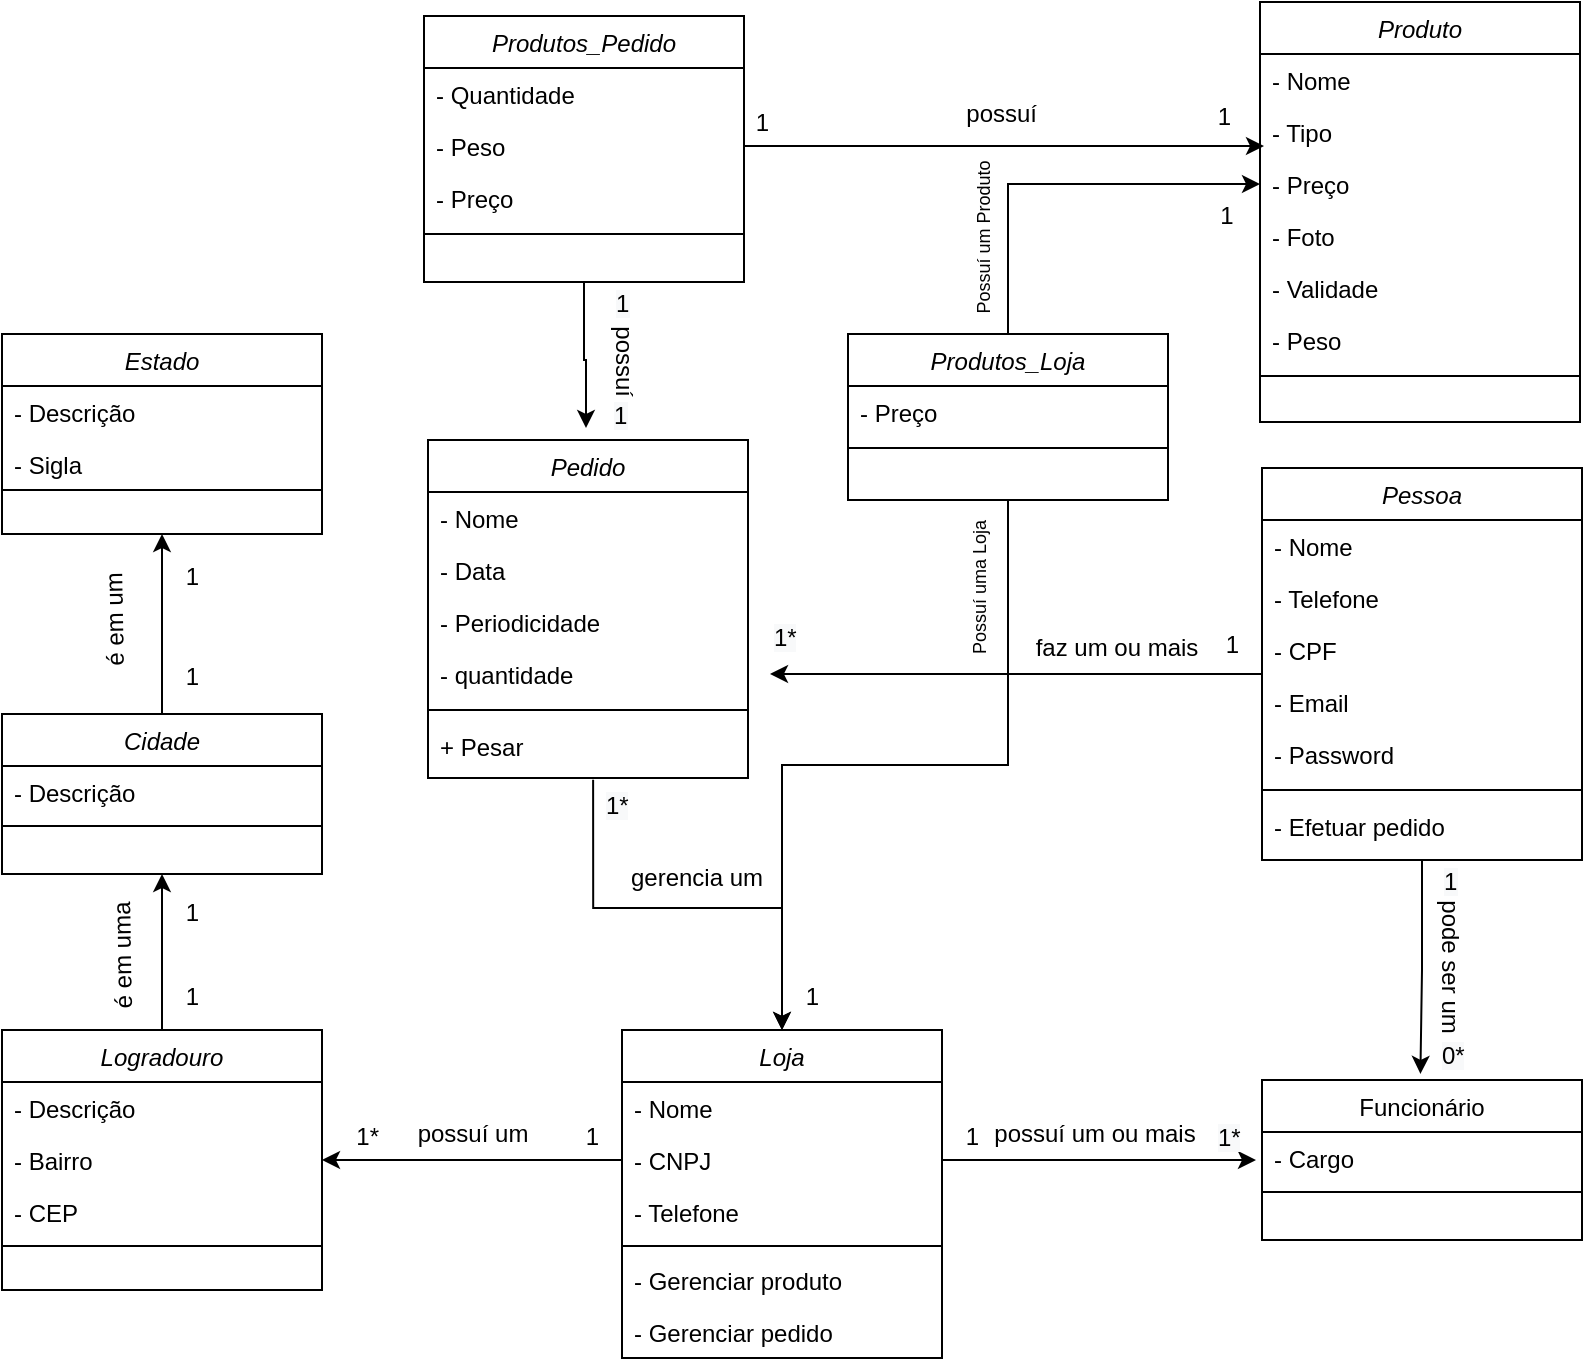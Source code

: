 <mxfile version="20.0.1" type="device"><diagram id="C5RBs43oDa-KdzZeNtuy" name="Page-1"><mxGraphModel dx="2274" dy="1193" grid="0" gridSize="10" guides="0" tooltips="0" connect="1" arrows="1" fold="1" page="1" pageScale="1" pageWidth="827" pageHeight="1169" math="0" shadow="0"><root><mxCell id="WIyWlLk6GJQsqaUBKTNV-0"/><mxCell id="WIyWlLk6GJQsqaUBKTNV-1" parent="WIyWlLk6GJQsqaUBKTNV-0"/><mxCell id="6DlUL70bfJzfM7TMTN5j-74" style="edgeStyle=orthogonalEdgeStyle;rounded=0;orthogonalLoop=1;jettySize=auto;html=1;entryX=0.495;entryY=-0.038;entryDx=0;entryDy=0;entryPerimeter=0;" parent="WIyWlLk6GJQsqaUBKTNV-1" source="zkfFHV4jXpPFQw0GAbJ--0" target="zkfFHV4jXpPFQw0GAbJ--6" edge="1"><mxGeometry relative="1" as="geometry"/></mxCell><mxCell id="6DlUL70bfJzfM7TMTN5j-107" style="edgeStyle=orthogonalEdgeStyle;rounded=0;orthogonalLoop=1;jettySize=auto;html=1;" parent="WIyWlLk6GJQsqaUBKTNV-1" source="zkfFHV4jXpPFQw0GAbJ--0" edge="1"><mxGeometry relative="1" as="geometry"><mxPoint x="404" y="340" as="targetPoint"/><Array as="points"><mxPoint x="609" y="340"/><mxPoint x="609" y="340"/></Array></mxGeometry></mxCell><mxCell id="zkfFHV4jXpPFQw0GAbJ--0" value="Pessoa" style="swimlane;fontStyle=2;align=center;verticalAlign=top;childLayout=stackLayout;horizontal=1;startSize=26;horizontalStack=0;resizeParent=1;resizeLast=0;collapsible=1;marginBottom=0;rounded=0;shadow=0;strokeWidth=1;" parent="WIyWlLk6GJQsqaUBKTNV-1" vertex="1"><mxGeometry x="650" y="237" width="160" height="196" as="geometry"><mxRectangle x="230" y="140" width="160" height="26" as="alternateBounds"/></mxGeometry></mxCell><mxCell id="zkfFHV4jXpPFQw0GAbJ--1" value="- Nome" style="text;align=left;verticalAlign=top;spacingLeft=4;spacingRight=4;overflow=hidden;rotatable=0;points=[[0,0.5],[1,0.5]];portConstraint=eastwest;" parent="zkfFHV4jXpPFQw0GAbJ--0" vertex="1"><mxGeometry y="26" width="160" height="26" as="geometry"/></mxCell><mxCell id="zkfFHV4jXpPFQw0GAbJ--2" value="- Telefone" style="text;align=left;verticalAlign=top;spacingLeft=4;spacingRight=4;overflow=hidden;rotatable=0;points=[[0,0.5],[1,0.5]];portConstraint=eastwest;rounded=0;shadow=0;html=0;" parent="zkfFHV4jXpPFQw0GAbJ--0" vertex="1"><mxGeometry y="52" width="160" height="26" as="geometry"/></mxCell><mxCell id="zkfFHV4jXpPFQw0GAbJ--3" value="- CPF" style="text;align=left;verticalAlign=top;spacingLeft=4;spacingRight=4;overflow=hidden;rotatable=0;points=[[0,0.5],[1,0.5]];portConstraint=eastwest;rounded=0;shadow=0;html=0;" parent="zkfFHV4jXpPFQw0GAbJ--0" vertex="1"><mxGeometry y="78" width="160" height="26" as="geometry"/></mxCell><mxCell id="6DlUL70bfJzfM7TMTN5j-56" value="- Email" style="text;align=left;verticalAlign=top;spacingLeft=4;spacingRight=4;overflow=hidden;rotatable=0;points=[[0,0.5],[1,0.5]];portConstraint=eastwest;rounded=0;shadow=0;html=0;" parent="zkfFHV4jXpPFQw0GAbJ--0" vertex="1"><mxGeometry y="104" width="160" height="26" as="geometry"/></mxCell><mxCell id="KS02dYfbfQ4s7Dr2cTjl-0" value="- Password" style="text;align=left;verticalAlign=top;spacingLeft=4;spacingRight=4;overflow=hidden;rotatable=0;points=[[0,0.5],[1,0.5]];portConstraint=eastwest;rounded=0;shadow=0;html=0;" parent="zkfFHV4jXpPFQw0GAbJ--0" vertex="1"><mxGeometry y="130" width="160" height="26" as="geometry"/></mxCell><mxCell id="zkfFHV4jXpPFQw0GAbJ--4" value="" style="line;html=1;strokeWidth=1;align=left;verticalAlign=middle;spacingTop=-1;spacingLeft=3;spacingRight=3;rotatable=0;labelPosition=right;points=[];portConstraint=eastwest;" parent="zkfFHV4jXpPFQw0GAbJ--0" vertex="1"><mxGeometry y="156" width="160" height="10" as="geometry"/></mxCell><mxCell id="6DlUL70bfJzfM7TMTN5j-122" value="- Efetuar pedido" style="text;align=left;verticalAlign=top;spacingLeft=4;spacingRight=4;overflow=hidden;rotatable=0;points=[[0,0.5],[1,0.5]];portConstraint=eastwest;rounded=0;shadow=0;html=0;" parent="zkfFHV4jXpPFQw0GAbJ--0" vertex="1"><mxGeometry y="166" width="160" height="30" as="geometry"/></mxCell><mxCell id="zkfFHV4jXpPFQw0GAbJ--6" value="Funcionário" style="swimlane;fontStyle=0;align=center;verticalAlign=top;childLayout=stackLayout;horizontal=1;startSize=26;horizontalStack=0;resizeParent=1;resizeLast=0;collapsible=1;marginBottom=0;rounded=0;shadow=0;strokeWidth=1;" parent="WIyWlLk6GJQsqaUBKTNV-1" vertex="1"><mxGeometry x="650" y="543" width="160" height="80" as="geometry"><mxRectangle x="130" y="380" width="160" height="26" as="alternateBounds"/></mxGeometry></mxCell><mxCell id="zkfFHV4jXpPFQw0GAbJ--7" value="- Cargo" style="text;align=left;verticalAlign=top;spacingLeft=4;spacingRight=4;overflow=hidden;rotatable=0;points=[[0,0.5],[1,0.5]];portConstraint=eastwest;" parent="zkfFHV4jXpPFQw0GAbJ--6" vertex="1"><mxGeometry y="26" width="160" height="26" as="geometry"/></mxCell><mxCell id="zkfFHV4jXpPFQw0GAbJ--9" value="" style="line;html=1;strokeWidth=1;align=left;verticalAlign=middle;spacingTop=-1;spacingLeft=3;spacingRight=3;rotatable=0;labelPosition=right;points=[];portConstraint=eastwest;" parent="zkfFHV4jXpPFQw0GAbJ--6" vertex="1"><mxGeometry y="52" width="160" height="8" as="geometry"/></mxCell><mxCell id="6DlUL70bfJzfM7TMTN5j-0" value="Estado" style="swimlane;fontStyle=2;align=center;verticalAlign=top;childLayout=stackLayout;horizontal=1;startSize=26;horizontalStack=0;resizeParent=1;resizeLast=0;collapsible=1;marginBottom=0;rounded=0;shadow=0;strokeWidth=1;" parent="WIyWlLk6GJQsqaUBKTNV-1" vertex="1"><mxGeometry x="20" y="170" width="160" height="100" as="geometry"><mxRectangle x="230" y="140" width="160" height="26" as="alternateBounds"/></mxGeometry></mxCell><mxCell id="6DlUL70bfJzfM7TMTN5j-2" value="- Descrição" style="text;align=left;verticalAlign=top;spacingLeft=4;spacingRight=4;overflow=hidden;rotatable=0;points=[[0,0.5],[1,0.5]];portConstraint=eastwest;rounded=0;shadow=0;html=0;" parent="6DlUL70bfJzfM7TMTN5j-0" vertex="1"><mxGeometry y="26" width="160" height="26" as="geometry"/></mxCell><mxCell id="6DlUL70bfJzfM7TMTN5j-3" value="- Sigla" style="text;align=left;verticalAlign=top;spacingLeft=4;spacingRight=4;overflow=hidden;rotatable=0;points=[[0,0.5],[1,0.5]];portConstraint=eastwest;rounded=0;shadow=0;html=0;" parent="6DlUL70bfJzfM7TMTN5j-0" vertex="1"><mxGeometry y="52" width="160" height="18" as="geometry"/></mxCell><mxCell id="6DlUL70bfJzfM7TMTN5j-4" value="" style="line;html=1;strokeWidth=1;align=left;verticalAlign=middle;spacingTop=-1;spacingLeft=3;spacingRight=3;rotatable=0;labelPosition=right;points=[];portConstraint=eastwest;" parent="6DlUL70bfJzfM7TMTN5j-0" vertex="1"><mxGeometry y="70" width="160" height="16" as="geometry"/></mxCell><mxCell id="6DlUL70bfJzfM7TMTN5j-30" style="edgeStyle=orthogonalEdgeStyle;rounded=0;orthogonalLoop=1;jettySize=auto;html=1;entryX=0.5;entryY=1;entryDx=0;entryDy=0;" parent="WIyWlLk6GJQsqaUBKTNV-1" source="6DlUL70bfJzfM7TMTN5j-6" target="6DlUL70bfJzfM7TMTN5j-0" edge="1"><mxGeometry relative="1" as="geometry"/></mxCell><mxCell id="6DlUL70bfJzfM7TMTN5j-6" value="Cidade" style="swimlane;fontStyle=2;align=center;verticalAlign=top;childLayout=stackLayout;horizontal=1;startSize=26;horizontalStack=0;resizeParent=1;resizeLast=0;collapsible=1;marginBottom=0;rounded=0;shadow=0;strokeWidth=1;" parent="WIyWlLk6GJQsqaUBKTNV-1" vertex="1"><mxGeometry x="20" y="360" width="160" height="80" as="geometry"><mxRectangle x="230" y="140" width="160" height="26" as="alternateBounds"/></mxGeometry></mxCell><mxCell id="6DlUL70bfJzfM7TMTN5j-7" value="- Descrição" style="text;align=left;verticalAlign=top;spacingLeft=4;spacingRight=4;overflow=hidden;rotatable=0;points=[[0,0.5],[1,0.5]];portConstraint=eastwest;rounded=0;shadow=0;html=0;" parent="6DlUL70bfJzfM7TMTN5j-6" vertex="1"><mxGeometry y="26" width="160" height="26" as="geometry"/></mxCell><mxCell id="6DlUL70bfJzfM7TMTN5j-9" value="" style="line;html=1;strokeWidth=1;align=left;verticalAlign=middle;spacingTop=-1;spacingLeft=3;spacingRight=3;rotatable=0;labelPosition=right;points=[];portConstraint=eastwest;" parent="6DlUL70bfJzfM7TMTN5j-6" vertex="1"><mxGeometry y="52" width="160" height="8" as="geometry"/></mxCell><mxCell id="6DlUL70bfJzfM7TMTN5j-29" style="edgeStyle=orthogonalEdgeStyle;rounded=0;orthogonalLoop=1;jettySize=auto;html=1;entryX=0.5;entryY=1;entryDx=0;entryDy=0;" parent="WIyWlLk6GJQsqaUBKTNV-1" source="6DlUL70bfJzfM7TMTN5j-14" target="6DlUL70bfJzfM7TMTN5j-6" edge="1"><mxGeometry relative="1" as="geometry"/></mxCell><mxCell id="6DlUL70bfJzfM7TMTN5j-14" value="Logradouro" style="swimlane;fontStyle=2;align=center;verticalAlign=top;childLayout=stackLayout;horizontal=1;startSize=26;horizontalStack=0;resizeParent=1;resizeLast=0;collapsible=1;marginBottom=0;rounded=0;shadow=0;strokeWidth=1;" parent="WIyWlLk6GJQsqaUBKTNV-1" vertex="1"><mxGeometry x="20" y="518" width="160" height="130" as="geometry"><mxRectangle x="230" y="140" width="160" height="26" as="alternateBounds"/></mxGeometry></mxCell><mxCell id="6DlUL70bfJzfM7TMTN5j-15" value="- Descrição" style="text;align=left;verticalAlign=top;spacingLeft=4;spacingRight=4;overflow=hidden;rotatable=0;points=[[0,0.5],[1,0.5]];portConstraint=eastwest;rounded=0;shadow=0;html=0;" parent="6DlUL70bfJzfM7TMTN5j-14" vertex="1"><mxGeometry y="26" width="160" height="26" as="geometry"/></mxCell><mxCell id="6DlUL70bfJzfM7TMTN5j-26" value="- Bairro&#10;" style="text;align=left;verticalAlign=top;spacingLeft=4;spacingRight=4;overflow=hidden;rotatable=0;points=[[0,0.5],[1,0.5]];portConstraint=eastwest;rounded=0;shadow=0;html=0;" parent="6DlUL70bfJzfM7TMTN5j-14" vertex="1"><mxGeometry y="52" width="160" height="26" as="geometry"/></mxCell><mxCell id="6DlUL70bfJzfM7TMTN5j-27" value="- CEP" style="text;align=left;verticalAlign=top;spacingLeft=4;spacingRight=4;overflow=hidden;rotatable=0;points=[[0,0.5],[1,0.5]];portConstraint=eastwest;rounded=0;shadow=0;html=0;" parent="6DlUL70bfJzfM7TMTN5j-14" vertex="1"><mxGeometry y="78" width="160" height="26" as="geometry"/></mxCell><mxCell id="6DlUL70bfJzfM7TMTN5j-16" value="" style="line;html=1;strokeWidth=1;align=left;verticalAlign=middle;spacingTop=-1;spacingLeft=3;spacingRight=3;rotatable=0;labelPosition=right;points=[];portConstraint=eastwest;" parent="6DlUL70bfJzfM7TMTN5j-14" vertex="1"><mxGeometry y="104" width="160" height="8" as="geometry"/></mxCell><mxCell id="6DlUL70bfJzfM7TMTN5j-34" value="1" style="resizable=0;align=right;verticalAlign=bottom;labelBackgroundColor=none;fontSize=12;" parent="WIyWlLk6GJQsqaUBKTNV-1" connectable="0" vertex="1"><mxGeometry x="120" y="468.003" as="geometry"/></mxCell><mxCell id="6DlUL70bfJzfM7TMTN5j-35" value="1" style="resizable=0;align=right;verticalAlign=bottom;labelBackgroundColor=none;fontSize=12;" parent="WIyWlLk6GJQsqaUBKTNV-1" connectable="0" vertex="1"><mxGeometry x="120" y="510.003" as="geometry"/></mxCell><mxCell id="6DlUL70bfJzfM7TMTN5j-37" value="1" style="resizable=0;align=right;verticalAlign=bottom;labelBackgroundColor=none;fontSize=12;" parent="WIyWlLk6GJQsqaUBKTNV-1" connectable="0" vertex="1"><mxGeometry x="120" y="300.003" as="geometry"/></mxCell><mxCell id="6DlUL70bfJzfM7TMTN5j-38" value="1" style="resizable=0;align=right;verticalAlign=bottom;labelBackgroundColor=none;fontSize=12;" parent="WIyWlLk6GJQsqaUBKTNV-1" connectable="0" vertex="1"><mxGeometry x="120" y="350.003" as="geometry"/></mxCell><mxCell id="6DlUL70bfJzfM7TMTN5j-39" value="é em uma" style="text;html=1;resizable=0;points=[];;align=center;verticalAlign=middle;labelBackgroundColor=none;rounded=0;shadow=0;strokeWidth=1;fontSize=12;rotation=-91;" parent="WIyWlLk6GJQsqaUBKTNV-1" vertex="1" connectable="0"><mxGeometry x="80" y="481.003" as="geometry"/></mxCell><mxCell id="6DlUL70bfJzfM7TMTN5j-40" value="é em um" style="text;html=1;resizable=0;points=[];;align=center;verticalAlign=middle;labelBackgroundColor=none;rounded=0;shadow=0;strokeWidth=1;fontSize=12;rotation=-91;" parent="WIyWlLk6GJQsqaUBKTNV-1" vertex="1" connectable="0"><mxGeometry x="70" y="290.003" as="geometry"><mxPoint x="-23.101" y="5.598" as="offset"/></mxGeometry></mxCell><mxCell id="6DlUL70bfJzfM7TMTN5j-42" value="Loja" style="swimlane;fontStyle=2;align=center;verticalAlign=top;childLayout=stackLayout;horizontal=1;startSize=26;horizontalStack=0;resizeParent=1;resizeLast=0;collapsible=1;marginBottom=0;rounded=0;shadow=0;strokeWidth=1;" parent="WIyWlLk6GJQsqaUBKTNV-1" vertex="1"><mxGeometry x="330" y="518" width="160" height="164" as="geometry"><mxRectangle x="230" y="140" width="160" height="26" as="alternateBounds"/></mxGeometry></mxCell><mxCell id="6DlUL70bfJzfM7TMTN5j-43" value="- Nome" style="text;align=left;verticalAlign=top;spacingLeft=4;spacingRight=4;overflow=hidden;rotatable=0;points=[[0,0.5],[1,0.5]];portConstraint=eastwest;rounded=0;shadow=0;html=0;" parent="6DlUL70bfJzfM7TMTN5j-42" vertex="1"><mxGeometry y="26" width="160" height="26" as="geometry"/></mxCell><mxCell id="6DlUL70bfJzfM7TMTN5j-44" value="- CNPJ" style="text;align=left;verticalAlign=top;spacingLeft=4;spacingRight=4;overflow=hidden;rotatable=0;points=[[0,0.5],[1,0.5]];portConstraint=eastwest;rounded=0;shadow=0;html=0;" parent="6DlUL70bfJzfM7TMTN5j-42" vertex="1"><mxGeometry y="52" width="160" height="26" as="geometry"/></mxCell><mxCell id="6DlUL70bfJzfM7TMTN5j-45" value="- Telefone" style="text;align=left;verticalAlign=top;spacingLeft=4;spacingRight=4;overflow=hidden;rotatable=0;points=[[0,0.5],[1,0.5]];portConstraint=eastwest;rounded=0;shadow=0;html=0;" parent="6DlUL70bfJzfM7TMTN5j-42" vertex="1"><mxGeometry y="78" width="160" height="26" as="geometry"/></mxCell><mxCell id="6DlUL70bfJzfM7TMTN5j-46" value="" style="line;html=1;strokeWidth=1;align=left;verticalAlign=middle;spacingTop=-1;spacingLeft=3;spacingRight=3;rotatable=0;labelPosition=right;points=[];portConstraint=eastwest;" parent="6DlUL70bfJzfM7TMTN5j-42" vertex="1"><mxGeometry y="104" width="160" height="8" as="geometry"/></mxCell><mxCell id="6DlUL70bfJzfM7TMTN5j-124" value="- Gerenciar produto" style="text;align=left;verticalAlign=top;spacingLeft=4;spacingRight=4;overflow=hidden;rotatable=0;points=[[0,0.5],[1,0.5]];portConstraint=eastwest;rounded=0;shadow=0;html=0;" parent="6DlUL70bfJzfM7TMTN5j-42" vertex="1"><mxGeometry y="112" width="160" height="26" as="geometry"/></mxCell><mxCell id="6DlUL70bfJzfM7TMTN5j-125" value="- Gerenciar pedido " style="text;align=left;verticalAlign=top;spacingLeft=4;spacingRight=4;overflow=hidden;rotatable=0;points=[[0,0.5],[1,0.5]];portConstraint=eastwest;rounded=0;shadow=0;html=0;" parent="6DlUL70bfJzfM7TMTN5j-42" vertex="1"><mxGeometry y="138" width="160" height="26" as="geometry"/></mxCell><mxCell id="6DlUL70bfJzfM7TMTN5j-47" value="1*" style="resizable=0;align=right;verticalAlign=bottom;labelBackgroundColor=none;fontSize=12;" parent="WIyWlLk6GJQsqaUBKTNV-1" connectable="0" vertex="1"><mxGeometry x="210" y="580.003" as="geometry"/></mxCell><mxCell id="6DlUL70bfJzfM7TMTN5j-50" style="edgeStyle=orthogonalEdgeStyle;rounded=0;orthogonalLoop=1;jettySize=auto;html=1;entryX=1;entryY=0.5;entryDx=0;entryDy=0;" parent="WIyWlLk6GJQsqaUBKTNV-1" source="6DlUL70bfJzfM7TMTN5j-44" target="6DlUL70bfJzfM7TMTN5j-26" edge="1"><mxGeometry relative="1" as="geometry"/></mxCell><mxCell id="6DlUL70bfJzfM7TMTN5j-51" value="1" style="resizable=0;align=right;verticalAlign=bottom;labelBackgroundColor=none;fontSize=12;" parent="WIyWlLk6GJQsqaUBKTNV-1" connectable="0" vertex="1"><mxGeometry x="320" y="580.003" as="geometry"/></mxCell><mxCell id="6DlUL70bfJzfM7TMTN5j-52" value="possuí um" style="text;html=1;align=center;verticalAlign=middle;resizable=0;points=[];autosize=1;strokeColor=none;fillColor=none;" parent="WIyWlLk6GJQsqaUBKTNV-1" vertex="1"><mxGeometry x="220" y="560" width="70" height="20" as="geometry"/></mxCell><mxCell id="6DlUL70bfJzfM7TMTN5j-65" style="edgeStyle=orthogonalEdgeStyle;rounded=0;orthogonalLoop=1;jettySize=auto;html=1;" parent="WIyWlLk6GJQsqaUBKTNV-1" source="6DlUL70bfJzfM7TMTN5j-44" edge="1"><mxGeometry relative="1" as="geometry"><mxPoint x="647" y="583" as="targetPoint"/></mxGeometry></mxCell><mxCell id="6DlUL70bfJzfM7TMTN5j-67" value="1" style="resizable=0;align=right;verticalAlign=bottom;labelBackgroundColor=none;fontSize=12;" parent="WIyWlLk6GJQsqaUBKTNV-1" connectable="0" vertex="1"><mxGeometry x="510" y="580.003" as="geometry"/></mxCell><mxCell id="6DlUL70bfJzfM7TMTN5j-69" value="&lt;span style=&quot;color: rgb(0, 0, 0); font-family: helvetica; font-size: 12px; font-style: normal; font-weight: 400; letter-spacing: normal; text-align: right; text-indent: 0px; text-transform: none; word-spacing: 0px; background-color: rgb(248, 249, 250); display: inline; float: none;&quot;&gt;1*&lt;/span&gt;" style="text;whiteSpace=wrap;html=1;" parent="WIyWlLk6GJQsqaUBKTNV-1" vertex="1"><mxGeometry x="626" y="558" width="40" height="30" as="geometry"/></mxCell><mxCell id="6DlUL70bfJzfM7TMTN5j-70" value="possuí um ou mais" style="text;html=1;align=center;verticalAlign=middle;resizable=0;points=[];autosize=1;strokeColor=none;fillColor=none;" parent="WIyWlLk6GJQsqaUBKTNV-1" vertex="1"><mxGeometry x="506" y="560" width="120" height="20" as="geometry"/></mxCell><mxCell id="6DlUL70bfJzfM7TMTN5j-75" value="&lt;span style=&quot;color: rgb(0 , 0 , 0) ; font-family: &amp;#34;helvetica&amp;#34; ; font-size: 12px ; font-style: normal ; font-weight: 400 ; letter-spacing: normal ; text-align: right ; text-indent: 0px ; text-transform: none ; word-spacing: 0px ; background-color: rgb(248 , 249 , 250) ; display: inline ; float: none&quot;&gt;0*&lt;/span&gt;" style="text;whiteSpace=wrap;html=1;" parent="WIyWlLk6GJQsqaUBKTNV-1" vertex="1"><mxGeometry x="738" y="517" width="40" height="30" as="geometry"/></mxCell><mxCell id="6DlUL70bfJzfM7TMTN5j-77" value="&lt;span style=&quot;color: rgb(0, 0, 0); font-family: helvetica; font-size: 12px; font-style: normal; font-weight: 400; letter-spacing: normal; text-align: right; text-indent: 0px; text-transform: none; word-spacing: 0px; background-color: rgb(248, 249, 250); display: inline; float: none;&quot;&gt;1&lt;/span&gt;" style="text;whiteSpace=wrap;html=1;" parent="WIyWlLk6GJQsqaUBKTNV-1" vertex="1"><mxGeometry x="739" y="430" width="30" height="30" as="geometry"/></mxCell><mxCell id="6DlUL70bfJzfM7TMTN5j-78" value="pode ser um" style="text;html=1;align=center;verticalAlign=middle;resizable=0;points=[];autosize=1;strokeColor=none;fillColor=none;rotation=90;" parent="WIyWlLk6GJQsqaUBKTNV-1" vertex="1"><mxGeometry x="704" y="476" width="80" height="20" as="geometry"/></mxCell><mxCell id="6DlUL70bfJzfM7TMTN5j-79" value="Produto" style="swimlane;fontStyle=2;align=center;verticalAlign=top;childLayout=stackLayout;horizontal=1;startSize=26;horizontalStack=0;resizeParent=1;resizeLast=0;collapsible=1;marginBottom=0;rounded=0;shadow=0;strokeWidth=1;" parent="WIyWlLk6GJQsqaUBKTNV-1" vertex="1"><mxGeometry x="649" y="4" width="160" height="210" as="geometry"><mxRectangle x="230" y="140" width="160" height="26" as="alternateBounds"/></mxGeometry></mxCell><mxCell id="6DlUL70bfJzfM7TMTN5j-80" value="- Nome" style="text;align=left;verticalAlign=top;spacingLeft=4;spacingRight=4;overflow=hidden;rotatable=0;points=[[0,0.5],[1,0.5]];portConstraint=eastwest;" parent="6DlUL70bfJzfM7TMTN5j-79" vertex="1"><mxGeometry y="26" width="160" height="26" as="geometry"/></mxCell><mxCell id="6DlUL70bfJzfM7TMTN5j-81" value="- Tipo" style="text;align=left;verticalAlign=top;spacingLeft=4;spacingRight=4;overflow=hidden;rotatable=0;points=[[0,0.5],[1,0.5]];portConstraint=eastwest;rounded=0;shadow=0;html=0;" parent="6DlUL70bfJzfM7TMTN5j-79" vertex="1"><mxGeometry y="52" width="160" height="26" as="geometry"/></mxCell><mxCell id="6DlUL70bfJzfM7TMTN5j-82" value="- Preço" style="text;align=left;verticalAlign=top;spacingLeft=4;spacingRight=4;overflow=hidden;rotatable=0;points=[[0,0.5],[1,0.5]];portConstraint=eastwest;rounded=0;shadow=0;html=0;" parent="6DlUL70bfJzfM7TMTN5j-79" vertex="1"><mxGeometry y="78" width="160" height="26" as="geometry"/></mxCell><mxCell id="6DlUL70bfJzfM7TMTN5j-83" value="- Foto" style="text;align=left;verticalAlign=top;spacingLeft=4;spacingRight=4;overflow=hidden;rotatable=0;points=[[0,0.5],[1,0.5]];portConstraint=eastwest;rounded=0;shadow=0;html=0;" parent="6DlUL70bfJzfM7TMTN5j-79" vertex="1"><mxGeometry y="104" width="160" height="26" as="geometry"/></mxCell><mxCell id="6DlUL70bfJzfM7TMTN5j-85" value="- Validade" style="text;align=left;verticalAlign=top;spacingLeft=4;spacingRight=4;overflow=hidden;rotatable=0;points=[[0,0.5],[1,0.5]];portConstraint=eastwest;rounded=0;shadow=0;html=0;" parent="6DlUL70bfJzfM7TMTN5j-79" vertex="1"><mxGeometry y="130" width="160" height="26" as="geometry"/></mxCell><mxCell id="6DlUL70bfJzfM7TMTN5j-86" value="- Peso" style="text;align=left;verticalAlign=top;spacingLeft=4;spacingRight=4;overflow=hidden;rotatable=0;points=[[0,0.5],[1,0.5]];portConstraint=eastwest;rounded=0;shadow=0;html=0;" parent="6DlUL70bfJzfM7TMTN5j-79" vertex="1"><mxGeometry y="156" width="160" height="26" as="geometry"/></mxCell><mxCell id="6DlUL70bfJzfM7TMTN5j-84" value="" style="line;html=1;strokeWidth=1;align=left;verticalAlign=middle;spacingTop=-1;spacingLeft=3;spacingRight=3;rotatable=0;labelPosition=right;points=[];portConstraint=eastwest;" parent="6DlUL70bfJzfM7TMTN5j-79" vertex="1"><mxGeometry y="182" width="160" height="10" as="geometry"/></mxCell><mxCell id="6DlUL70bfJzfM7TMTN5j-103" style="edgeStyle=orthogonalEdgeStyle;rounded=0;orthogonalLoop=1;jettySize=auto;html=1;entryX=0.5;entryY=0;entryDx=0;entryDy=0;exitX=0.516;exitY=1.031;exitDx=0;exitDy=0;exitPerimeter=0;" parent="WIyWlLk6GJQsqaUBKTNV-1" source="6DlUL70bfJzfM7TMTN5j-126" target="6DlUL70bfJzfM7TMTN5j-42" edge="1"><mxGeometry relative="1" as="geometry"><mxPoint x="316" y="457" as="sourcePoint"/><Array as="points"><mxPoint x="316" y="457"/><mxPoint x="410" y="457"/></Array></mxGeometry></mxCell><mxCell id="6DlUL70bfJzfM7TMTN5j-87" value="Pedido" style="swimlane;fontStyle=2;align=center;verticalAlign=top;childLayout=stackLayout;horizontal=1;startSize=26;horizontalStack=0;resizeParent=1;resizeLast=0;collapsible=1;marginBottom=0;rounded=0;shadow=0;strokeWidth=1;" parent="WIyWlLk6GJQsqaUBKTNV-1" vertex="1"><mxGeometry x="233" y="223" width="160" height="169" as="geometry"><mxRectangle x="230" y="140" width="160" height="26" as="alternateBounds"/></mxGeometry></mxCell><mxCell id="6DlUL70bfJzfM7TMTN5j-88" value="- Nome" style="text;align=left;verticalAlign=top;spacingLeft=4;spacingRight=4;overflow=hidden;rotatable=0;points=[[0,0.5],[1,0.5]];portConstraint=eastwest;" parent="6DlUL70bfJzfM7TMTN5j-87" vertex="1"><mxGeometry y="26" width="160" height="26" as="geometry"/></mxCell><mxCell id="14K3p95QoHnaTUl8JZn3-0" value="- Data" style="text;align=left;verticalAlign=top;spacingLeft=4;spacingRight=4;overflow=hidden;rotatable=0;points=[[0,0.5],[1,0.5]];portConstraint=eastwest;rounded=0;shadow=0;html=0;" vertex="1" parent="6DlUL70bfJzfM7TMTN5j-87"><mxGeometry y="52" width="160" height="26" as="geometry"/></mxCell><mxCell id="6DlUL70bfJzfM7TMTN5j-89" value="- Periodicidade" style="text;align=left;verticalAlign=top;spacingLeft=4;spacingRight=4;overflow=hidden;rotatable=0;points=[[0,0.5],[1,0.5]];portConstraint=eastwest;rounded=0;shadow=0;html=0;" parent="6DlUL70bfJzfM7TMTN5j-87" vertex="1"><mxGeometry y="78" width="160" height="26" as="geometry"/></mxCell><mxCell id="14K3p95QoHnaTUl8JZn3-1" value="- quantidade&#10;" style="text;align=left;verticalAlign=top;spacingLeft=4;spacingRight=4;overflow=hidden;rotatable=0;points=[[0,0.5],[1,0.5]];portConstraint=eastwest;rounded=0;shadow=0;html=0;" vertex="1" parent="6DlUL70bfJzfM7TMTN5j-87"><mxGeometry y="104" width="160" height="26" as="geometry"/></mxCell><mxCell id="6DlUL70bfJzfM7TMTN5j-94" value="" style="line;html=1;strokeWidth=1;align=left;verticalAlign=middle;spacingTop=-1;spacingLeft=3;spacingRight=3;rotatable=0;labelPosition=right;points=[];portConstraint=eastwest;" parent="6DlUL70bfJzfM7TMTN5j-87" vertex="1"><mxGeometry y="130" width="160" height="10" as="geometry"/></mxCell><mxCell id="6DlUL70bfJzfM7TMTN5j-126" value="+ Pesar" style="text;align=left;verticalAlign=top;spacingLeft=4;spacingRight=4;overflow=hidden;rotatable=0;points=[[0,0.5],[1,0.5]];portConstraint=eastwest;rounded=0;shadow=0;html=0;" parent="6DlUL70bfJzfM7TMTN5j-87" vertex="1"><mxGeometry y="140" width="160" height="29" as="geometry"/></mxCell><mxCell id="6DlUL70bfJzfM7TMTN5j-112" style="edgeStyle=orthogonalEdgeStyle;rounded=0;orthogonalLoop=1;jettySize=auto;html=1;" parent="WIyWlLk6GJQsqaUBKTNV-1" source="6DlUL70bfJzfM7TMTN5j-95" edge="1"><mxGeometry relative="1" as="geometry"><mxPoint x="312" y="217" as="targetPoint"/><Array as="points"><mxPoint x="311" y="183"/><mxPoint x="312" y="183"/></Array></mxGeometry></mxCell><mxCell id="6DlUL70bfJzfM7TMTN5j-95" value="Produtos_Pedido" style="swimlane;fontStyle=2;align=center;verticalAlign=top;childLayout=stackLayout;horizontal=1;startSize=26;horizontalStack=0;resizeParent=1;resizeLast=0;collapsible=1;marginBottom=0;rounded=0;shadow=0;strokeWidth=1;" parent="WIyWlLk6GJQsqaUBKTNV-1" vertex="1"><mxGeometry x="231" y="11" width="160" height="133" as="geometry"><mxRectangle x="230" y="140" width="160" height="26" as="alternateBounds"/></mxGeometry></mxCell><mxCell id="6DlUL70bfJzfM7TMTN5j-96" value="- Quantidade" style="text;align=left;verticalAlign=top;spacingLeft=4;spacingRight=4;overflow=hidden;rotatable=0;points=[[0,0.5],[1,0.5]];portConstraint=eastwest;" parent="6DlUL70bfJzfM7TMTN5j-95" vertex="1"><mxGeometry y="26" width="160" height="26" as="geometry"/></mxCell><mxCell id="6DlUL70bfJzfM7TMTN5j-97" value="- Peso" style="text;align=left;verticalAlign=top;spacingLeft=4;spacingRight=4;overflow=hidden;rotatable=0;points=[[0,0.5],[1,0.5]];portConstraint=eastwest;rounded=0;shadow=0;html=0;" parent="6DlUL70bfJzfM7TMTN5j-95" vertex="1"><mxGeometry y="52" width="160" height="26" as="geometry"/></mxCell><mxCell id="14K3p95QoHnaTUl8JZn3-4" value="- Preço&#10;" style="text;align=left;verticalAlign=top;spacingLeft=4;spacingRight=4;overflow=hidden;rotatable=0;points=[[0,0.5],[1,0.5]];portConstraint=eastwest;rounded=0;shadow=0;html=0;" vertex="1" parent="6DlUL70bfJzfM7TMTN5j-95"><mxGeometry y="78" width="160" height="26" as="geometry"/></mxCell><mxCell id="6DlUL70bfJzfM7TMTN5j-102" value="" style="line;html=1;strokeWidth=1;align=left;verticalAlign=middle;spacingTop=-1;spacingLeft=3;spacingRight=3;rotatable=0;labelPosition=right;points=[];portConstraint=eastwest;" parent="6DlUL70bfJzfM7TMTN5j-95" vertex="1"><mxGeometry y="104" width="160" height="10" as="geometry"/></mxCell><mxCell id="6DlUL70bfJzfM7TMTN5j-104" value="1" style="resizable=0;align=right;verticalAlign=bottom;labelBackgroundColor=none;fontSize=12;" parent="WIyWlLk6GJQsqaUBKTNV-1" connectable="0" vertex="1"><mxGeometry x="430" y="510.003" as="geometry"/></mxCell><mxCell id="6DlUL70bfJzfM7TMTN5j-105" value="&lt;span style=&quot;color: rgb(0, 0, 0); font-family: helvetica; font-size: 12px; font-style: normal; font-weight: 400; letter-spacing: normal; text-align: right; text-indent: 0px; text-transform: none; word-spacing: 0px; background-color: rgb(248, 249, 250); display: inline; float: none;&quot;&gt;1*&lt;/span&gt;" style="text;whiteSpace=wrap;html=1;" parent="WIyWlLk6GJQsqaUBKTNV-1" vertex="1"><mxGeometry x="320" y="392" width="40" height="30" as="geometry"/></mxCell><mxCell id="6DlUL70bfJzfM7TMTN5j-108" value="&lt;span style=&quot;color: rgb(0, 0, 0); font-family: helvetica; font-size: 12px; font-style: normal; font-weight: 400; letter-spacing: normal; text-align: right; text-indent: 0px; text-transform: none; word-spacing: 0px; background-color: rgb(248, 249, 250); display: inline; float: none;&quot;&gt;1*&lt;/span&gt;" style="text;whiteSpace=wrap;html=1;" parent="WIyWlLk6GJQsqaUBKTNV-1" vertex="1"><mxGeometry x="404" y="308" width="40" height="30" as="geometry"/></mxCell><mxCell id="6DlUL70bfJzfM7TMTN5j-109" value="1" style="resizable=0;align=right;verticalAlign=bottom;labelBackgroundColor=none;fontSize=12;" parent="WIyWlLk6GJQsqaUBKTNV-1" connectable="0" vertex="1"><mxGeometry x="409" y="91.003" as="geometry"><mxPoint x="-4" y="-18" as="offset"/></mxGeometry></mxCell><mxCell id="6DlUL70bfJzfM7TMTN5j-110" value="faz um ou mais" style="text;html=1;align=center;verticalAlign=middle;resizable=0;points=[];autosize=1;strokeColor=none;fillColor=none;" parent="WIyWlLk6GJQsqaUBKTNV-1" vertex="1"><mxGeometry x="527" y="317" width="100" height="20" as="geometry"/></mxCell><mxCell id="6DlUL70bfJzfM7TMTN5j-111" value="gerencia um" style="text;html=1;align=center;verticalAlign=middle;resizable=0;points=[];autosize=1;strokeColor=none;fillColor=none;rotation=0;" parent="WIyWlLk6GJQsqaUBKTNV-1" vertex="1"><mxGeometry x="327" y="432" width="80" height="20" as="geometry"/></mxCell><mxCell id="6DlUL70bfJzfM7TMTN5j-113" style="edgeStyle=orthogonalEdgeStyle;rounded=0;orthogonalLoop=1;jettySize=auto;html=1;" parent="WIyWlLk6GJQsqaUBKTNV-1" source="6DlUL70bfJzfM7TMTN5j-97" edge="1"><mxGeometry relative="1" as="geometry"><mxPoint x="651" y="76" as="targetPoint"/></mxGeometry></mxCell><mxCell id="6DlUL70bfJzfM7TMTN5j-115" value="&lt;span style=&quot;color: rgb(0 , 0 , 0) ; font-family: &amp;#34;helvetica&amp;#34; ; font-size: 12px ; font-style: normal ; font-weight: 400 ; letter-spacing: normal ; text-align: right ; text-indent: 0px ; text-transform: none ; word-spacing: 0px ; background-color: rgb(248 , 249 , 250) ; display: inline ; float: none&quot;&gt;1&lt;/span&gt;" style="text;whiteSpace=wrap;html=1;" parent="WIyWlLk6GJQsqaUBKTNV-1" vertex="1"><mxGeometry x="324" y="197" width="40" height="30" as="geometry"/></mxCell><mxCell id="6DlUL70bfJzfM7TMTN5j-116" value="&lt;span style=&quot;color: rgb(0 , 0 , 0) ; font-family: &amp;#34;helvetica&amp;#34; ; font-size: 12px ; font-style: normal ; font-weight: 400 ; letter-spacing: normal ; text-align: right ; text-indent: 0px ; text-transform: none ; word-spacing: 0px ; background-color: rgb(248 , 249 , 250) ; display: inline ; float: none&quot;&gt;1&lt;/span&gt;" style="text;whiteSpace=wrap;html=1;" parent="WIyWlLk6GJQsqaUBKTNV-1" vertex="1"><mxGeometry x="325" y="141" width="40" height="30" as="geometry"/></mxCell><mxCell id="6DlUL70bfJzfM7TMTN5j-117" value="possuí&amp;nbsp;" style="text;html=1;align=center;verticalAlign=middle;resizable=0;points=[];autosize=1;strokeColor=none;fillColor=none;rotation=90;" parent="WIyWlLk6GJQsqaUBKTNV-1" vertex="1"><mxGeometry x="306" y="175" width="50" height="20" as="geometry"/></mxCell><mxCell id="6DlUL70bfJzfM7TMTN5j-120" value="1" style="resizable=0;align=right;verticalAlign=bottom;labelBackgroundColor=none;fontSize=12;" parent="WIyWlLk6GJQsqaUBKTNV-1" connectable="0" vertex="1"><mxGeometry x="640" y="334.003" as="geometry"/></mxCell><mxCell id="6DlUL70bfJzfM7TMTN5j-121" value="1" style="resizable=0;align=right;verticalAlign=bottom;labelBackgroundColor=none;fontSize=12;" parent="WIyWlLk6GJQsqaUBKTNV-1" connectable="0" vertex="1"><mxGeometry x="639" y="89.003" as="geometry"><mxPoint x="-3" y="-19" as="offset"/></mxGeometry></mxCell><mxCell id="6DlUL70bfJzfM7TMTN5j-127" value="possuí&amp;nbsp;" style="text;html=1;align=center;verticalAlign=middle;resizable=0;points=[];autosize=1;strokeColor=none;fillColor=none;rotation=0;" parent="WIyWlLk6GJQsqaUBKTNV-1" vertex="1"><mxGeometry x="496" y="50" width="50" height="20" as="geometry"/></mxCell><mxCell id="14K3p95QoHnaTUl8JZn3-13" style="edgeStyle=orthogonalEdgeStyle;rounded=0;orthogonalLoop=1;jettySize=auto;html=1;exitX=0.5;exitY=1;exitDx=0;exitDy=0;entryX=0.5;entryY=0;entryDx=0;entryDy=0;" edge="1" parent="WIyWlLk6GJQsqaUBKTNV-1" source="14K3p95QoHnaTUl8JZn3-6" target="6DlUL70bfJzfM7TMTN5j-42"><mxGeometry relative="1" as="geometry"/></mxCell><mxCell id="14K3p95QoHnaTUl8JZn3-15" style="edgeStyle=orthogonalEdgeStyle;rounded=0;orthogonalLoop=1;jettySize=auto;html=1;entryX=0;entryY=0.5;entryDx=0;entryDy=0;" edge="1" parent="WIyWlLk6GJQsqaUBKTNV-1" source="14K3p95QoHnaTUl8JZn3-6" target="6DlUL70bfJzfM7TMTN5j-82"><mxGeometry relative="1" as="geometry"/></mxCell><mxCell id="14K3p95QoHnaTUl8JZn3-6" value="Produtos_Loja" style="swimlane;fontStyle=2;align=center;verticalAlign=top;childLayout=stackLayout;horizontal=1;startSize=26;horizontalStack=0;resizeParent=1;resizeLast=0;collapsible=1;marginBottom=0;rounded=0;shadow=0;strokeWidth=1;" vertex="1" parent="WIyWlLk6GJQsqaUBKTNV-1"><mxGeometry x="443" y="170" width="160" height="83" as="geometry"><mxRectangle x="230" y="140" width="160" height="26" as="alternateBounds"/></mxGeometry></mxCell><mxCell id="14K3p95QoHnaTUl8JZn3-9" value="- Preço&#10;" style="text;align=left;verticalAlign=top;spacingLeft=4;spacingRight=4;overflow=hidden;rotatable=0;points=[[0,0.5],[1,0.5]];portConstraint=eastwest;rounded=0;shadow=0;html=0;" vertex="1" parent="14K3p95QoHnaTUl8JZn3-6"><mxGeometry y="26" width="160" height="26" as="geometry"/></mxCell><mxCell id="14K3p95QoHnaTUl8JZn3-10" value="" style="line;html=1;strokeWidth=1;align=left;verticalAlign=middle;spacingTop=-1;spacingLeft=3;spacingRight=3;rotatable=0;labelPosition=right;points=[];portConstraint=eastwest;" vertex="1" parent="14K3p95QoHnaTUl8JZn3-6"><mxGeometry y="52" width="160" height="10" as="geometry"/></mxCell><mxCell id="14K3p95QoHnaTUl8JZn3-11" value="" style="resizable=0;align=right;verticalAlign=bottom;labelBackgroundColor=none;fontSize=12;" connectable="0" vertex="1" parent="WIyWlLk6GJQsqaUBKTNV-1"><mxGeometry x="619" y="194.003" as="geometry"><mxPoint x="-4" y="-18" as="offset"/></mxGeometry></mxCell><mxCell id="14K3p95QoHnaTUl8JZn3-16" value="1&lt;br&gt;" style="text;html=1;align=center;verticalAlign=middle;resizable=0;points=[];autosize=1;strokeColor=none;fillColor=none;" vertex="1" parent="WIyWlLk6GJQsqaUBKTNV-1"><mxGeometry x="623" y="102" width="17" height="18" as="geometry"/></mxCell><mxCell id="14K3p95QoHnaTUl8JZn3-18" value="Possuí uma Loja" style="text;html=1;align=center;verticalAlign=middle;resizable=0;points=[];autosize=1;strokeColor=none;fillColor=none;rotation=-90;fontSize=9;" vertex="1" parent="WIyWlLk6GJQsqaUBKTNV-1"><mxGeometry x="470" y="290" width="77" height="15" as="geometry"/></mxCell><mxCell id="14K3p95QoHnaTUl8JZn3-19" value="Possuí um Produto&lt;br&gt;" style="text;html=1;align=center;verticalAlign=middle;resizable=0;points=[];autosize=1;strokeColor=none;fillColor=none;rotation=-90;fontSize=9;" vertex="1" parent="WIyWlLk6GJQsqaUBKTNV-1"><mxGeometry x="467" y="115" width="87" height="15" as="geometry"/></mxCell></root></mxGraphModel></diagram></mxfile>
